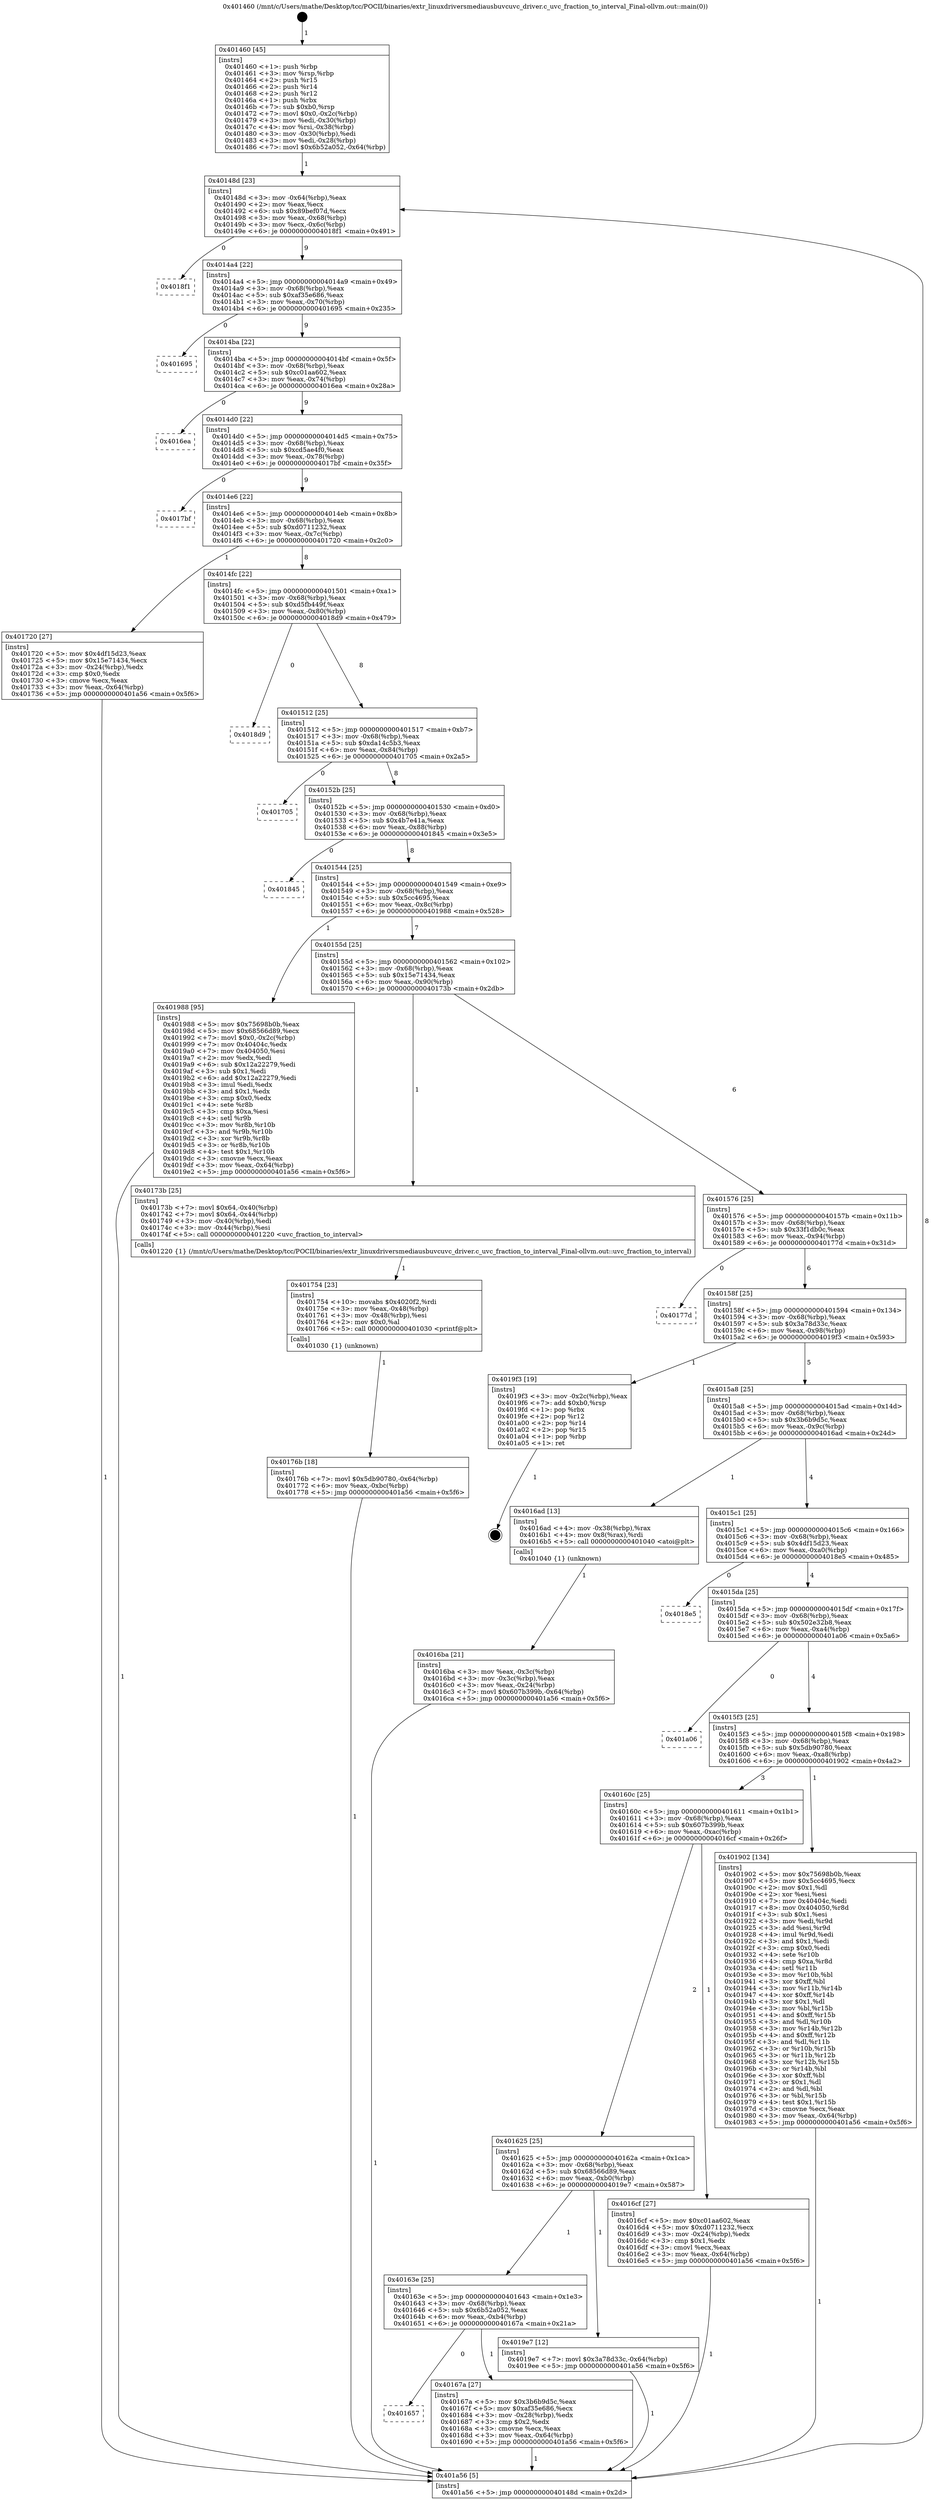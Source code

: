 digraph "0x401460" {
  label = "0x401460 (/mnt/c/Users/mathe/Desktop/tcc/POCII/binaries/extr_linuxdriversmediausbuvcuvc_driver.c_uvc_fraction_to_interval_Final-ollvm.out::main(0))"
  labelloc = "t"
  node[shape=record]

  Entry [label="",width=0.3,height=0.3,shape=circle,fillcolor=black,style=filled]
  "0x40148d" [label="{
     0x40148d [23]\l
     | [instrs]\l
     &nbsp;&nbsp;0x40148d \<+3\>: mov -0x64(%rbp),%eax\l
     &nbsp;&nbsp;0x401490 \<+2\>: mov %eax,%ecx\l
     &nbsp;&nbsp;0x401492 \<+6\>: sub $0x89bef07d,%ecx\l
     &nbsp;&nbsp;0x401498 \<+3\>: mov %eax,-0x68(%rbp)\l
     &nbsp;&nbsp;0x40149b \<+3\>: mov %ecx,-0x6c(%rbp)\l
     &nbsp;&nbsp;0x40149e \<+6\>: je 00000000004018f1 \<main+0x491\>\l
  }"]
  "0x4018f1" [label="{
     0x4018f1\l
  }", style=dashed]
  "0x4014a4" [label="{
     0x4014a4 [22]\l
     | [instrs]\l
     &nbsp;&nbsp;0x4014a4 \<+5\>: jmp 00000000004014a9 \<main+0x49\>\l
     &nbsp;&nbsp;0x4014a9 \<+3\>: mov -0x68(%rbp),%eax\l
     &nbsp;&nbsp;0x4014ac \<+5\>: sub $0xaf35e686,%eax\l
     &nbsp;&nbsp;0x4014b1 \<+3\>: mov %eax,-0x70(%rbp)\l
     &nbsp;&nbsp;0x4014b4 \<+6\>: je 0000000000401695 \<main+0x235\>\l
  }"]
  Exit [label="",width=0.3,height=0.3,shape=circle,fillcolor=black,style=filled,peripheries=2]
  "0x401695" [label="{
     0x401695\l
  }", style=dashed]
  "0x4014ba" [label="{
     0x4014ba [22]\l
     | [instrs]\l
     &nbsp;&nbsp;0x4014ba \<+5\>: jmp 00000000004014bf \<main+0x5f\>\l
     &nbsp;&nbsp;0x4014bf \<+3\>: mov -0x68(%rbp),%eax\l
     &nbsp;&nbsp;0x4014c2 \<+5\>: sub $0xc01aa602,%eax\l
     &nbsp;&nbsp;0x4014c7 \<+3\>: mov %eax,-0x74(%rbp)\l
     &nbsp;&nbsp;0x4014ca \<+6\>: je 00000000004016ea \<main+0x28a\>\l
  }"]
  "0x40176b" [label="{
     0x40176b [18]\l
     | [instrs]\l
     &nbsp;&nbsp;0x40176b \<+7\>: movl $0x5db90780,-0x64(%rbp)\l
     &nbsp;&nbsp;0x401772 \<+6\>: mov %eax,-0xbc(%rbp)\l
     &nbsp;&nbsp;0x401778 \<+5\>: jmp 0000000000401a56 \<main+0x5f6\>\l
  }"]
  "0x4016ea" [label="{
     0x4016ea\l
  }", style=dashed]
  "0x4014d0" [label="{
     0x4014d0 [22]\l
     | [instrs]\l
     &nbsp;&nbsp;0x4014d0 \<+5\>: jmp 00000000004014d5 \<main+0x75\>\l
     &nbsp;&nbsp;0x4014d5 \<+3\>: mov -0x68(%rbp),%eax\l
     &nbsp;&nbsp;0x4014d8 \<+5\>: sub $0xcd5ae4f0,%eax\l
     &nbsp;&nbsp;0x4014dd \<+3\>: mov %eax,-0x78(%rbp)\l
     &nbsp;&nbsp;0x4014e0 \<+6\>: je 00000000004017bf \<main+0x35f\>\l
  }"]
  "0x401754" [label="{
     0x401754 [23]\l
     | [instrs]\l
     &nbsp;&nbsp;0x401754 \<+10\>: movabs $0x4020f2,%rdi\l
     &nbsp;&nbsp;0x40175e \<+3\>: mov %eax,-0x48(%rbp)\l
     &nbsp;&nbsp;0x401761 \<+3\>: mov -0x48(%rbp),%esi\l
     &nbsp;&nbsp;0x401764 \<+2\>: mov $0x0,%al\l
     &nbsp;&nbsp;0x401766 \<+5\>: call 0000000000401030 \<printf@plt\>\l
     | [calls]\l
     &nbsp;&nbsp;0x401030 \{1\} (unknown)\l
  }"]
  "0x4017bf" [label="{
     0x4017bf\l
  }", style=dashed]
  "0x4014e6" [label="{
     0x4014e6 [22]\l
     | [instrs]\l
     &nbsp;&nbsp;0x4014e6 \<+5\>: jmp 00000000004014eb \<main+0x8b\>\l
     &nbsp;&nbsp;0x4014eb \<+3\>: mov -0x68(%rbp),%eax\l
     &nbsp;&nbsp;0x4014ee \<+5\>: sub $0xd0711232,%eax\l
     &nbsp;&nbsp;0x4014f3 \<+3\>: mov %eax,-0x7c(%rbp)\l
     &nbsp;&nbsp;0x4014f6 \<+6\>: je 0000000000401720 \<main+0x2c0\>\l
  }"]
  "0x4016ba" [label="{
     0x4016ba [21]\l
     | [instrs]\l
     &nbsp;&nbsp;0x4016ba \<+3\>: mov %eax,-0x3c(%rbp)\l
     &nbsp;&nbsp;0x4016bd \<+3\>: mov -0x3c(%rbp),%eax\l
     &nbsp;&nbsp;0x4016c0 \<+3\>: mov %eax,-0x24(%rbp)\l
     &nbsp;&nbsp;0x4016c3 \<+7\>: movl $0x607b399b,-0x64(%rbp)\l
     &nbsp;&nbsp;0x4016ca \<+5\>: jmp 0000000000401a56 \<main+0x5f6\>\l
  }"]
  "0x401720" [label="{
     0x401720 [27]\l
     | [instrs]\l
     &nbsp;&nbsp;0x401720 \<+5\>: mov $0x4df15d23,%eax\l
     &nbsp;&nbsp;0x401725 \<+5\>: mov $0x15e71434,%ecx\l
     &nbsp;&nbsp;0x40172a \<+3\>: mov -0x24(%rbp),%edx\l
     &nbsp;&nbsp;0x40172d \<+3\>: cmp $0x0,%edx\l
     &nbsp;&nbsp;0x401730 \<+3\>: cmove %ecx,%eax\l
     &nbsp;&nbsp;0x401733 \<+3\>: mov %eax,-0x64(%rbp)\l
     &nbsp;&nbsp;0x401736 \<+5\>: jmp 0000000000401a56 \<main+0x5f6\>\l
  }"]
  "0x4014fc" [label="{
     0x4014fc [22]\l
     | [instrs]\l
     &nbsp;&nbsp;0x4014fc \<+5\>: jmp 0000000000401501 \<main+0xa1\>\l
     &nbsp;&nbsp;0x401501 \<+3\>: mov -0x68(%rbp),%eax\l
     &nbsp;&nbsp;0x401504 \<+5\>: sub $0xd5fb449f,%eax\l
     &nbsp;&nbsp;0x401509 \<+3\>: mov %eax,-0x80(%rbp)\l
     &nbsp;&nbsp;0x40150c \<+6\>: je 00000000004018d9 \<main+0x479\>\l
  }"]
  "0x401460" [label="{
     0x401460 [45]\l
     | [instrs]\l
     &nbsp;&nbsp;0x401460 \<+1\>: push %rbp\l
     &nbsp;&nbsp;0x401461 \<+3\>: mov %rsp,%rbp\l
     &nbsp;&nbsp;0x401464 \<+2\>: push %r15\l
     &nbsp;&nbsp;0x401466 \<+2\>: push %r14\l
     &nbsp;&nbsp;0x401468 \<+2\>: push %r12\l
     &nbsp;&nbsp;0x40146a \<+1\>: push %rbx\l
     &nbsp;&nbsp;0x40146b \<+7\>: sub $0xb0,%rsp\l
     &nbsp;&nbsp;0x401472 \<+7\>: movl $0x0,-0x2c(%rbp)\l
     &nbsp;&nbsp;0x401479 \<+3\>: mov %edi,-0x30(%rbp)\l
     &nbsp;&nbsp;0x40147c \<+4\>: mov %rsi,-0x38(%rbp)\l
     &nbsp;&nbsp;0x401480 \<+3\>: mov -0x30(%rbp),%edi\l
     &nbsp;&nbsp;0x401483 \<+3\>: mov %edi,-0x28(%rbp)\l
     &nbsp;&nbsp;0x401486 \<+7\>: movl $0x6b52a052,-0x64(%rbp)\l
  }"]
  "0x4018d9" [label="{
     0x4018d9\l
  }", style=dashed]
  "0x401512" [label="{
     0x401512 [25]\l
     | [instrs]\l
     &nbsp;&nbsp;0x401512 \<+5\>: jmp 0000000000401517 \<main+0xb7\>\l
     &nbsp;&nbsp;0x401517 \<+3\>: mov -0x68(%rbp),%eax\l
     &nbsp;&nbsp;0x40151a \<+5\>: sub $0xda14c5b3,%eax\l
     &nbsp;&nbsp;0x40151f \<+6\>: mov %eax,-0x84(%rbp)\l
     &nbsp;&nbsp;0x401525 \<+6\>: je 0000000000401705 \<main+0x2a5\>\l
  }"]
  "0x401a56" [label="{
     0x401a56 [5]\l
     | [instrs]\l
     &nbsp;&nbsp;0x401a56 \<+5\>: jmp 000000000040148d \<main+0x2d\>\l
  }"]
  "0x401705" [label="{
     0x401705\l
  }", style=dashed]
  "0x40152b" [label="{
     0x40152b [25]\l
     | [instrs]\l
     &nbsp;&nbsp;0x40152b \<+5\>: jmp 0000000000401530 \<main+0xd0\>\l
     &nbsp;&nbsp;0x401530 \<+3\>: mov -0x68(%rbp),%eax\l
     &nbsp;&nbsp;0x401533 \<+5\>: sub $0x4b7e41a,%eax\l
     &nbsp;&nbsp;0x401538 \<+6\>: mov %eax,-0x88(%rbp)\l
     &nbsp;&nbsp;0x40153e \<+6\>: je 0000000000401845 \<main+0x3e5\>\l
  }"]
  "0x401657" [label="{
     0x401657\l
  }", style=dashed]
  "0x401845" [label="{
     0x401845\l
  }", style=dashed]
  "0x401544" [label="{
     0x401544 [25]\l
     | [instrs]\l
     &nbsp;&nbsp;0x401544 \<+5\>: jmp 0000000000401549 \<main+0xe9\>\l
     &nbsp;&nbsp;0x401549 \<+3\>: mov -0x68(%rbp),%eax\l
     &nbsp;&nbsp;0x40154c \<+5\>: sub $0x5cc4695,%eax\l
     &nbsp;&nbsp;0x401551 \<+6\>: mov %eax,-0x8c(%rbp)\l
     &nbsp;&nbsp;0x401557 \<+6\>: je 0000000000401988 \<main+0x528\>\l
  }"]
  "0x40167a" [label="{
     0x40167a [27]\l
     | [instrs]\l
     &nbsp;&nbsp;0x40167a \<+5\>: mov $0x3b6b9d5c,%eax\l
     &nbsp;&nbsp;0x40167f \<+5\>: mov $0xaf35e686,%ecx\l
     &nbsp;&nbsp;0x401684 \<+3\>: mov -0x28(%rbp),%edx\l
     &nbsp;&nbsp;0x401687 \<+3\>: cmp $0x2,%edx\l
     &nbsp;&nbsp;0x40168a \<+3\>: cmovne %ecx,%eax\l
     &nbsp;&nbsp;0x40168d \<+3\>: mov %eax,-0x64(%rbp)\l
     &nbsp;&nbsp;0x401690 \<+5\>: jmp 0000000000401a56 \<main+0x5f6\>\l
  }"]
  "0x401988" [label="{
     0x401988 [95]\l
     | [instrs]\l
     &nbsp;&nbsp;0x401988 \<+5\>: mov $0x75698b0b,%eax\l
     &nbsp;&nbsp;0x40198d \<+5\>: mov $0x68566d89,%ecx\l
     &nbsp;&nbsp;0x401992 \<+7\>: movl $0x0,-0x2c(%rbp)\l
     &nbsp;&nbsp;0x401999 \<+7\>: mov 0x40404c,%edx\l
     &nbsp;&nbsp;0x4019a0 \<+7\>: mov 0x404050,%esi\l
     &nbsp;&nbsp;0x4019a7 \<+2\>: mov %edx,%edi\l
     &nbsp;&nbsp;0x4019a9 \<+6\>: sub $0x12a22279,%edi\l
     &nbsp;&nbsp;0x4019af \<+3\>: sub $0x1,%edi\l
     &nbsp;&nbsp;0x4019b2 \<+6\>: add $0x12a22279,%edi\l
     &nbsp;&nbsp;0x4019b8 \<+3\>: imul %edi,%edx\l
     &nbsp;&nbsp;0x4019bb \<+3\>: and $0x1,%edx\l
     &nbsp;&nbsp;0x4019be \<+3\>: cmp $0x0,%edx\l
     &nbsp;&nbsp;0x4019c1 \<+4\>: sete %r8b\l
     &nbsp;&nbsp;0x4019c5 \<+3\>: cmp $0xa,%esi\l
     &nbsp;&nbsp;0x4019c8 \<+4\>: setl %r9b\l
     &nbsp;&nbsp;0x4019cc \<+3\>: mov %r8b,%r10b\l
     &nbsp;&nbsp;0x4019cf \<+3\>: and %r9b,%r10b\l
     &nbsp;&nbsp;0x4019d2 \<+3\>: xor %r9b,%r8b\l
     &nbsp;&nbsp;0x4019d5 \<+3\>: or %r8b,%r10b\l
     &nbsp;&nbsp;0x4019d8 \<+4\>: test $0x1,%r10b\l
     &nbsp;&nbsp;0x4019dc \<+3\>: cmovne %ecx,%eax\l
     &nbsp;&nbsp;0x4019df \<+3\>: mov %eax,-0x64(%rbp)\l
     &nbsp;&nbsp;0x4019e2 \<+5\>: jmp 0000000000401a56 \<main+0x5f6\>\l
  }"]
  "0x40155d" [label="{
     0x40155d [25]\l
     | [instrs]\l
     &nbsp;&nbsp;0x40155d \<+5\>: jmp 0000000000401562 \<main+0x102\>\l
     &nbsp;&nbsp;0x401562 \<+3\>: mov -0x68(%rbp),%eax\l
     &nbsp;&nbsp;0x401565 \<+5\>: sub $0x15e71434,%eax\l
     &nbsp;&nbsp;0x40156a \<+6\>: mov %eax,-0x90(%rbp)\l
     &nbsp;&nbsp;0x401570 \<+6\>: je 000000000040173b \<main+0x2db\>\l
  }"]
  "0x40163e" [label="{
     0x40163e [25]\l
     | [instrs]\l
     &nbsp;&nbsp;0x40163e \<+5\>: jmp 0000000000401643 \<main+0x1e3\>\l
     &nbsp;&nbsp;0x401643 \<+3\>: mov -0x68(%rbp),%eax\l
     &nbsp;&nbsp;0x401646 \<+5\>: sub $0x6b52a052,%eax\l
     &nbsp;&nbsp;0x40164b \<+6\>: mov %eax,-0xb4(%rbp)\l
     &nbsp;&nbsp;0x401651 \<+6\>: je 000000000040167a \<main+0x21a\>\l
  }"]
  "0x40173b" [label="{
     0x40173b [25]\l
     | [instrs]\l
     &nbsp;&nbsp;0x40173b \<+7\>: movl $0x64,-0x40(%rbp)\l
     &nbsp;&nbsp;0x401742 \<+7\>: movl $0x64,-0x44(%rbp)\l
     &nbsp;&nbsp;0x401749 \<+3\>: mov -0x40(%rbp),%edi\l
     &nbsp;&nbsp;0x40174c \<+3\>: mov -0x44(%rbp),%esi\l
     &nbsp;&nbsp;0x40174f \<+5\>: call 0000000000401220 \<uvc_fraction_to_interval\>\l
     | [calls]\l
     &nbsp;&nbsp;0x401220 \{1\} (/mnt/c/Users/mathe/Desktop/tcc/POCII/binaries/extr_linuxdriversmediausbuvcuvc_driver.c_uvc_fraction_to_interval_Final-ollvm.out::uvc_fraction_to_interval)\l
  }"]
  "0x401576" [label="{
     0x401576 [25]\l
     | [instrs]\l
     &nbsp;&nbsp;0x401576 \<+5\>: jmp 000000000040157b \<main+0x11b\>\l
     &nbsp;&nbsp;0x40157b \<+3\>: mov -0x68(%rbp),%eax\l
     &nbsp;&nbsp;0x40157e \<+5\>: sub $0x33f1db0c,%eax\l
     &nbsp;&nbsp;0x401583 \<+6\>: mov %eax,-0x94(%rbp)\l
     &nbsp;&nbsp;0x401589 \<+6\>: je 000000000040177d \<main+0x31d\>\l
  }"]
  "0x4019e7" [label="{
     0x4019e7 [12]\l
     | [instrs]\l
     &nbsp;&nbsp;0x4019e7 \<+7\>: movl $0x3a78d33c,-0x64(%rbp)\l
     &nbsp;&nbsp;0x4019ee \<+5\>: jmp 0000000000401a56 \<main+0x5f6\>\l
  }"]
  "0x40177d" [label="{
     0x40177d\l
  }", style=dashed]
  "0x40158f" [label="{
     0x40158f [25]\l
     | [instrs]\l
     &nbsp;&nbsp;0x40158f \<+5\>: jmp 0000000000401594 \<main+0x134\>\l
     &nbsp;&nbsp;0x401594 \<+3\>: mov -0x68(%rbp),%eax\l
     &nbsp;&nbsp;0x401597 \<+5\>: sub $0x3a78d33c,%eax\l
     &nbsp;&nbsp;0x40159c \<+6\>: mov %eax,-0x98(%rbp)\l
     &nbsp;&nbsp;0x4015a2 \<+6\>: je 00000000004019f3 \<main+0x593\>\l
  }"]
  "0x401625" [label="{
     0x401625 [25]\l
     | [instrs]\l
     &nbsp;&nbsp;0x401625 \<+5\>: jmp 000000000040162a \<main+0x1ca\>\l
     &nbsp;&nbsp;0x40162a \<+3\>: mov -0x68(%rbp),%eax\l
     &nbsp;&nbsp;0x40162d \<+5\>: sub $0x68566d89,%eax\l
     &nbsp;&nbsp;0x401632 \<+6\>: mov %eax,-0xb0(%rbp)\l
     &nbsp;&nbsp;0x401638 \<+6\>: je 00000000004019e7 \<main+0x587\>\l
  }"]
  "0x4019f3" [label="{
     0x4019f3 [19]\l
     | [instrs]\l
     &nbsp;&nbsp;0x4019f3 \<+3\>: mov -0x2c(%rbp),%eax\l
     &nbsp;&nbsp;0x4019f6 \<+7\>: add $0xb0,%rsp\l
     &nbsp;&nbsp;0x4019fd \<+1\>: pop %rbx\l
     &nbsp;&nbsp;0x4019fe \<+2\>: pop %r12\l
     &nbsp;&nbsp;0x401a00 \<+2\>: pop %r14\l
     &nbsp;&nbsp;0x401a02 \<+2\>: pop %r15\l
     &nbsp;&nbsp;0x401a04 \<+1\>: pop %rbp\l
     &nbsp;&nbsp;0x401a05 \<+1\>: ret\l
  }"]
  "0x4015a8" [label="{
     0x4015a8 [25]\l
     | [instrs]\l
     &nbsp;&nbsp;0x4015a8 \<+5\>: jmp 00000000004015ad \<main+0x14d\>\l
     &nbsp;&nbsp;0x4015ad \<+3\>: mov -0x68(%rbp),%eax\l
     &nbsp;&nbsp;0x4015b0 \<+5\>: sub $0x3b6b9d5c,%eax\l
     &nbsp;&nbsp;0x4015b5 \<+6\>: mov %eax,-0x9c(%rbp)\l
     &nbsp;&nbsp;0x4015bb \<+6\>: je 00000000004016ad \<main+0x24d\>\l
  }"]
  "0x4016cf" [label="{
     0x4016cf [27]\l
     | [instrs]\l
     &nbsp;&nbsp;0x4016cf \<+5\>: mov $0xc01aa602,%eax\l
     &nbsp;&nbsp;0x4016d4 \<+5\>: mov $0xd0711232,%ecx\l
     &nbsp;&nbsp;0x4016d9 \<+3\>: mov -0x24(%rbp),%edx\l
     &nbsp;&nbsp;0x4016dc \<+3\>: cmp $0x1,%edx\l
     &nbsp;&nbsp;0x4016df \<+3\>: cmovl %ecx,%eax\l
     &nbsp;&nbsp;0x4016e2 \<+3\>: mov %eax,-0x64(%rbp)\l
     &nbsp;&nbsp;0x4016e5 \<+5\>: jmp 0000000000401a56 \<main+0x5f6\>\l
  }"]
  "0x4016ad" [label="{
     0x4016ad [13]\l
     | [instrs]\l
     &nbsp;&nbsp;0x4016ad \<+4\>: mov -0x38(%rbp),%rax\l
     &nbsp;&nbsp;0x4016b1 \<+4\>: mov 0x8(%rax),%rdi\l
     &nbsp;&nbsp;0x4016b5 \<+5\>: call 0000000000401040 \<atoi@plt\>\l
     | [calls]\l
     &nbsp;&nbsp;0x401040 \{1\} (unknown)\l
  }"]
  "0x4015c1" [label="{
     0x4015c1 [25]\l
     | [instrs]\l
     &nbsp;&nbsp;0x4015c1 \<+5\>: jmp 00000000004015c6 \<main+0x166\>\l
     &nbsp;&nbsp;0x4015c6 \<+3\>: mov -0x68(%rbp),%eax\l
     &nbsp;&nbsp;0x4015c9 \<+5\>: sub $0x4df15d23,%eax\l
     &nbsp;&nbsp;0x4015ce \<+6\>: mov %eax,-0xa0(%rbp)\l
     &nbsp;&nbsp;0x4015d4 \<+6\>: je 00000000004018e5 \<main+0x485\>\l
  }"]
  "0x40160c" [label="{
     0x40160c [25]\l
     | [instrs]\l
     &nbsp;&nbsp;0x40160c \<+5\>: jmp 0000000000401611 \<main+0x1b1\>\l
     &nbsp;&nbsp;0x401611 \<+3\>: mov -0x68(%rbp),%eax\l
     &nbsp;&nbsp;0x401614 \<+5\>: sub $0x607b399b,%eax\l
     &nbsp;&nbsp;0x401619 \<+6\>: mov %eax,-0xac(%rbp)\l
     &nbsp;&nbsp;0x40161f \<+6\>: je 00000000004016cf \<main+0x26f\>\l
  }"]
  "0x4018e5" [label="{
     0x4018e5\l
  }", style=dashed]
  "0x4015da" [label="{
     0x4015da [25]\l
     | [instrs]\l
     &nbsp;&nbsp;0x4015da \<+5\>: jmp 00000000004015df \<main+0x17f\>\l
     &nbsp;&nbsp;0x4015df \<+3\>: mov -0x68(%rbp),%eax\l
     &nbsp;&nbsp;0x4015e2 \<+5\>: sub $0x502e32b8,%eax\l
     &nbsp;&nbsp;0x4015e7 \<+6\>: mov %eax,-0xa4(%rbp)\l
     &nbsp;&nbsp;0x4015ed \<+6\>: je 0000000000401a06 \<main+0x5a6\>\l
  }"]
  "0x401902" [label="{
     0x401902 [134]\l
     | [instrs]\l
     &nbsp;&nbsp;0x401902 \<+5\>: mov $0x75698b0b,%eax\l
     &nbsp;&nbsp;0x401907 \<+5\>: mov $0x5cc4695,%ecx\l
     &nbsp;&nbsp;0x40190c \<+2\>: mov $0x1,%dl\l
     &nbsp;&nbsp;0x40190e \<+2\>: xor %esi,%esi\l
     &nbsp;&nbsp;0x401910 \<+7\>: mov 0x40404c,%edi\l
     &nbsp;&nbsp;0x401917 \<+8\>: mov 0x404050,%r8d\l
     &nbsp;&nbsp;0x40191f \<+3\>: sub $0x1,%esi\l
     &nbsp;&nbsp;0x401922 \<+3\>: mov %edi,%r9d\l
     &nbsp;&nbsp;0x401925 \<+3\>: add %esi,%r9d\l
     &nbsp;&nbsp;0x401928 \<+4\>: imul %r9d,%edi\l
     &nbsp;&nbsp;0x40192c \<+3\>: and $0x1,%edi\l
     &nbsp;&nbsp;0x40192f \<+3\>: cmp $0x0,%edi\l
     &nbsp;&nbsp;0x401932 \<+4\>: sete %r10b\l
     &nbsp;&nbsp;0x401936 \<+4\>: cmp $0xa,%r8d\l
     &nbsp;&nbsp;0x40193a \<+4\>: setl %r11b\l
     &nbsp;&nbsp;0x40193e \<+3\>: mov %r10b,%bl\l
     &nbsp;&nbsp;0x401941 \<+3\>: xor $0xff,%bl\l
     &nbsp;&nbsp;0x401944 \<+3\>: mov %r11b,%r14b\l
     &nbsp;&nbsp;0x401947 \<+4\>: xor $0xff,%r14b\l
     &nbsp;&nbsp;0x40194b \<+3\>: xor $0x1,%dl\l
     &nbsp;&nbsp;0x40194e \<+3\>: mov %bl,%r15b\l
     &nbsp;&nbsp;0x401951 \<+4\>: and $0xff,%r15b\l
     &nbsp;&nbsp;0x401955 \<+3\>: and %dl,%r10b\l
     &nbsp;&nbsp;0x401958 \<+3\>: mov %r14b,%r12b\l
     &nbsp;&nbsp;0x40195b \<+4\>: and $0xff,%r12b\l
     &nbsp;&nbsp;0x40195f \<+3\>: and %dl,%r11b\l
     &nbsp;&nbsp;0x401962 \<+3\>: or %r10b,%r15b\l
     &nbsp;&nbsp;0x401965 \<+3\>: or %r11b,%r12b\l
     &nbsp;&nbsp;0x401968 \<+3\>: xor %r12b,%r15b\l
     &nbsp;&nbsp;0x40196b \<+3\>: or %r14b,%bl\l
     &nbsp;&nbsp;0x40196e \<+3\>: xor $0xff,%bl\l
     &nbsp;&nbsp;0x401971 \<+3\>: or $0x1,%dl\l
     &nbsp;&nbsp;0x401974 \<+2\>: and %dl,%bl\l
     &nbsp;&nbsp;0x401976 \<+3\>: or %bl,%r15b\l
     &nbsp;&nbsp;0x401979 \<+4\>: test $0x1,%r15b\l
     &nbsp;&nbsp;0x40197d \<+3\>: cmovne %ecx,%eax\l
     &nbsp;&nbsp;0x401980 \<+3\>: mov %eax,-0x64(%rbp)\l
     &nbsp;&nbsp;0x401983 \<+5\>: jmp 0000000000401a56 \<main+0x5f6\>\l
  }"]
  "0x401a06" [label="{
     0x401a06\l
  }", style=dashed]
  "0x4015f3" [label="{
     0x4015f3 [25]\l
     | [instrs]\l
     &nbsp;&nbsp;0x4015f3 \<+5\>: jmp 00000000004015f8 \<main+0x198\>\l
     &nbsp;&nbsp;0x4015f8 \<+3\>: mov -0x68(%rbp),%eax\l
     &nbsp;&nbsp;0x4015fb \<+5\>: sub $0x5db90780,%eax\l
     &nbsp;&nbsp;0x401600 \<+6\>: mov %eax,-0xa8(%rbp)\l
     &nbsp;&nbsp;0x401606 \<+6\>: je 0000000000401902 \<main+0x4a2\>\l
  }"]
  Entry -> "0x401460" [label=" 1"]
  "0x40148d" -> "0x4018f1" [label=" 0"]
  "0x40148d" -> "0x4014a4" [label=" 9"]
  "0x4019f3" -> Exit [label=" 1"]
  "0x4014a4" -> "0x401695" [label=" 0"]
  "0x4014a4" -> "0x4014ba" [label=" 9"]
  "0x4019e7" -> "0x401a56" [label=" 1"]
  "0x4014ba" -> "0x4016ea" [label=" 0"]
  "0x4014ba" -> "0x4014d0" [label=" 9"]
  "0x401988" -> "0x401a56" [label=" 1"]
  "0x4014d0" -> "0x4017bf" [label=" 0"]
  "0x4014d0" -> "0x4014e6" [label=" 9"]
  "0x401902" -> "0x401a56" [label=" 1"]
  "0x4014e6" -> "0x401720" [label=" 1"]
  "0x4014e6" -> "0x4014fc" [label=" 8"]
  "0x40176b" -> "0x401a56" [label=" 1"]
  "0x4014fc" -> "0x4018d9" [label=" 0"]
  "0x4014fc" -> "0x401512" [label=" 8"]
  "0x401754" -> "0x40176b" [label=" 1"]
  "0x401512" -> "0x401705" [label=" 0"]
  "0x401512" -> "0x40152b" [label=" 8"]
  "0x40173b" -> "0x401754" [label=" 1"]
  "0x40152b" -> "0x401845" [label=" 0"]
  "0x40152b" -> "0x401544" [label=" 8"]
  "0x401720" -> "0x401a56" [label=" 1"]
  "0x401544" -> "0x401988" [label=" 1"]
  "0x401544" -> "0x40155d" [label=" 7"]
  "0x4016cf" -> "0x401a56" [label=" 1"]
  "0x40155d" -> "0x40173b" [label=" 1"]
  "0x40155d" -> "0x401576" [label=" 6"]
  "0x4016ad" -> "0x4016ba" [label=" 1"]
  "0x401576" -> "0x40177d" [label=" 0"]
  "0x401576" -> "0x40158f" [label=" 6"]
  "0x401a56" -> "0x40148d" [label=" 8"]
  "0x40158f" -> "0x4019f3" [label=" 1"]
  "0x40158f" -> "0x4015a8" [label=" 5"]
  "0x40167a" -> "0x401a56" [label=" 1"]
  "0x4015a8" -> "0x4016ad" [label=" 1"]
  "0x4015a8" -> "0x4015c1" [label=" 4"]
  "0x40163e" -> "0x401657" [label=" 0"]
  "0x4015c1" -> "0x4018e5" [label=" 0"]
  "0x4015c1" -> "0x4015da" [label=" 4"]
  "0x4016ba" -> "0x401a56" [label=" 1"]
  "0x4015da" -> "0x401a06" [label=" 0"]
  "0x4015da" -> "0x4015f3" [label=" 4"]
  "0x401625" -> "0x40163e" [label=" 1"]
  "0x4015f3" -> "0x401902" [label=" 1"]
  "0x4015f3" -> "0x40160c" [label=" 3"]
  "0x40163e" -> "0x40167a" [label=" 1"]
  "0x40160c" -> "0x4016cf" [label=" 1"]
  "0x40160c" -> "0x401625" [label=" 2"]
  "0x401460" -> "0x40148d" [label=" 1"]
  "0x401625" -> "0x4019e7" [label=" 1"]
}

